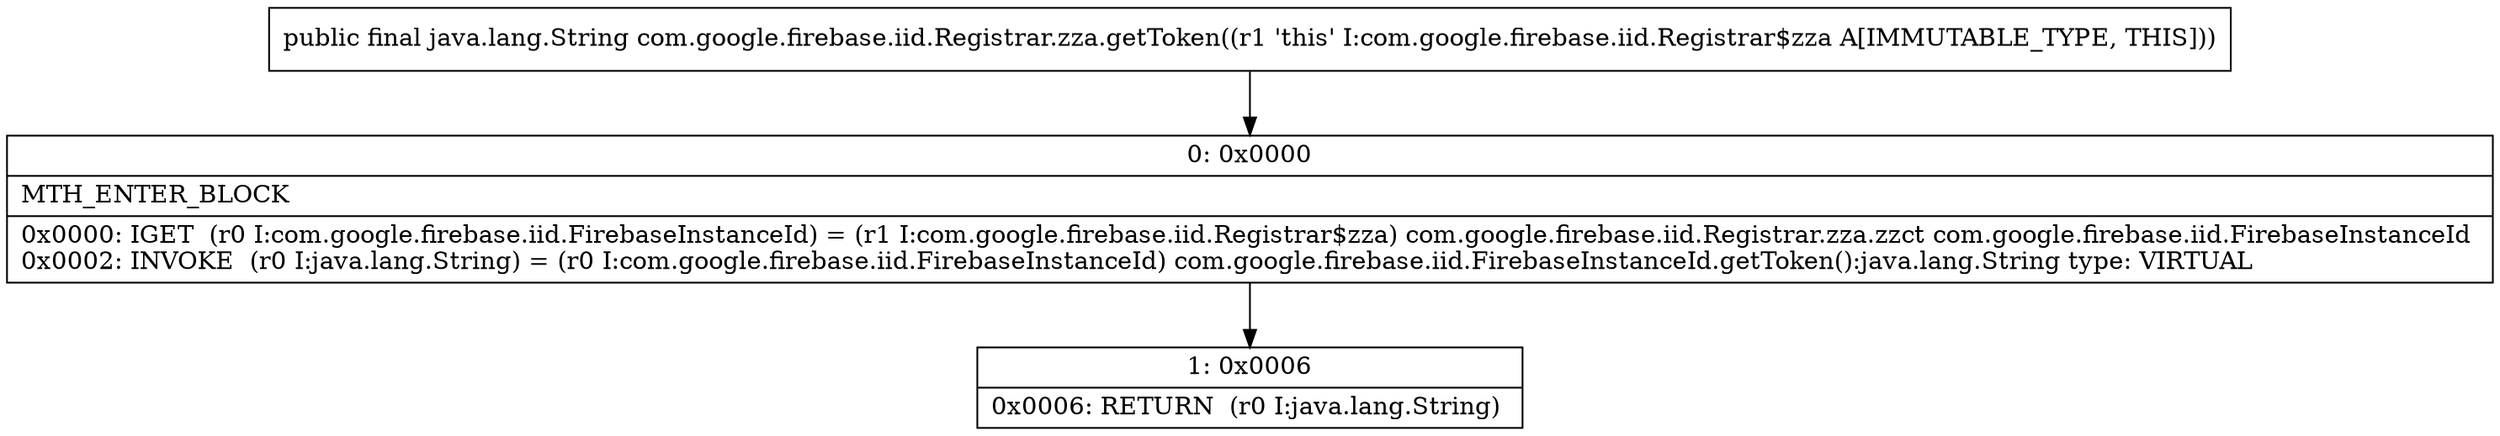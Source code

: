 digraph "CFG forcom.google.firebase.iid.Registrar.zza.getToken()Ljava\/lang\/String;" {
Node_0 [shape=record,label="{0\:\ 0x0000|MTH_ENTER_BLOCK\l|0x0000: IGET  (r0 I:com.google.firebase.iid.FirebaseInstanceId) = (r1 I:com.google.firebase.iid.Registrar$zza) com.google.firebase.iid.Registrar.zza.zzct com.google.firebase.iid.FirebaseInstanceId \l0x0002: INVOKE  (r0 I:java.lang.String) = (r0 I:com.google.firebase.iid.FirebaseInstanceId) com.google.firebase.iid.FirebaseInstanceId.getToken():java.lang.String type: VIRTUAL \l}"];
Node_1 [shape=record,label="{1\:\ 0x0006|0x0006: RETURN  (r0 I:java.lang.String) \l}"];
MethodNode[shape=record,label="{public final java.lang.String com.google.firebase.iid.Registrar.zza.getToken((r1 'this' I:com.google.firebase.iid.Registrar$zza A[IMMUTABLE_TYPE, THIS])) }"];
MethodNode -> Node_0;
Node_0 -> Node_1;
}

